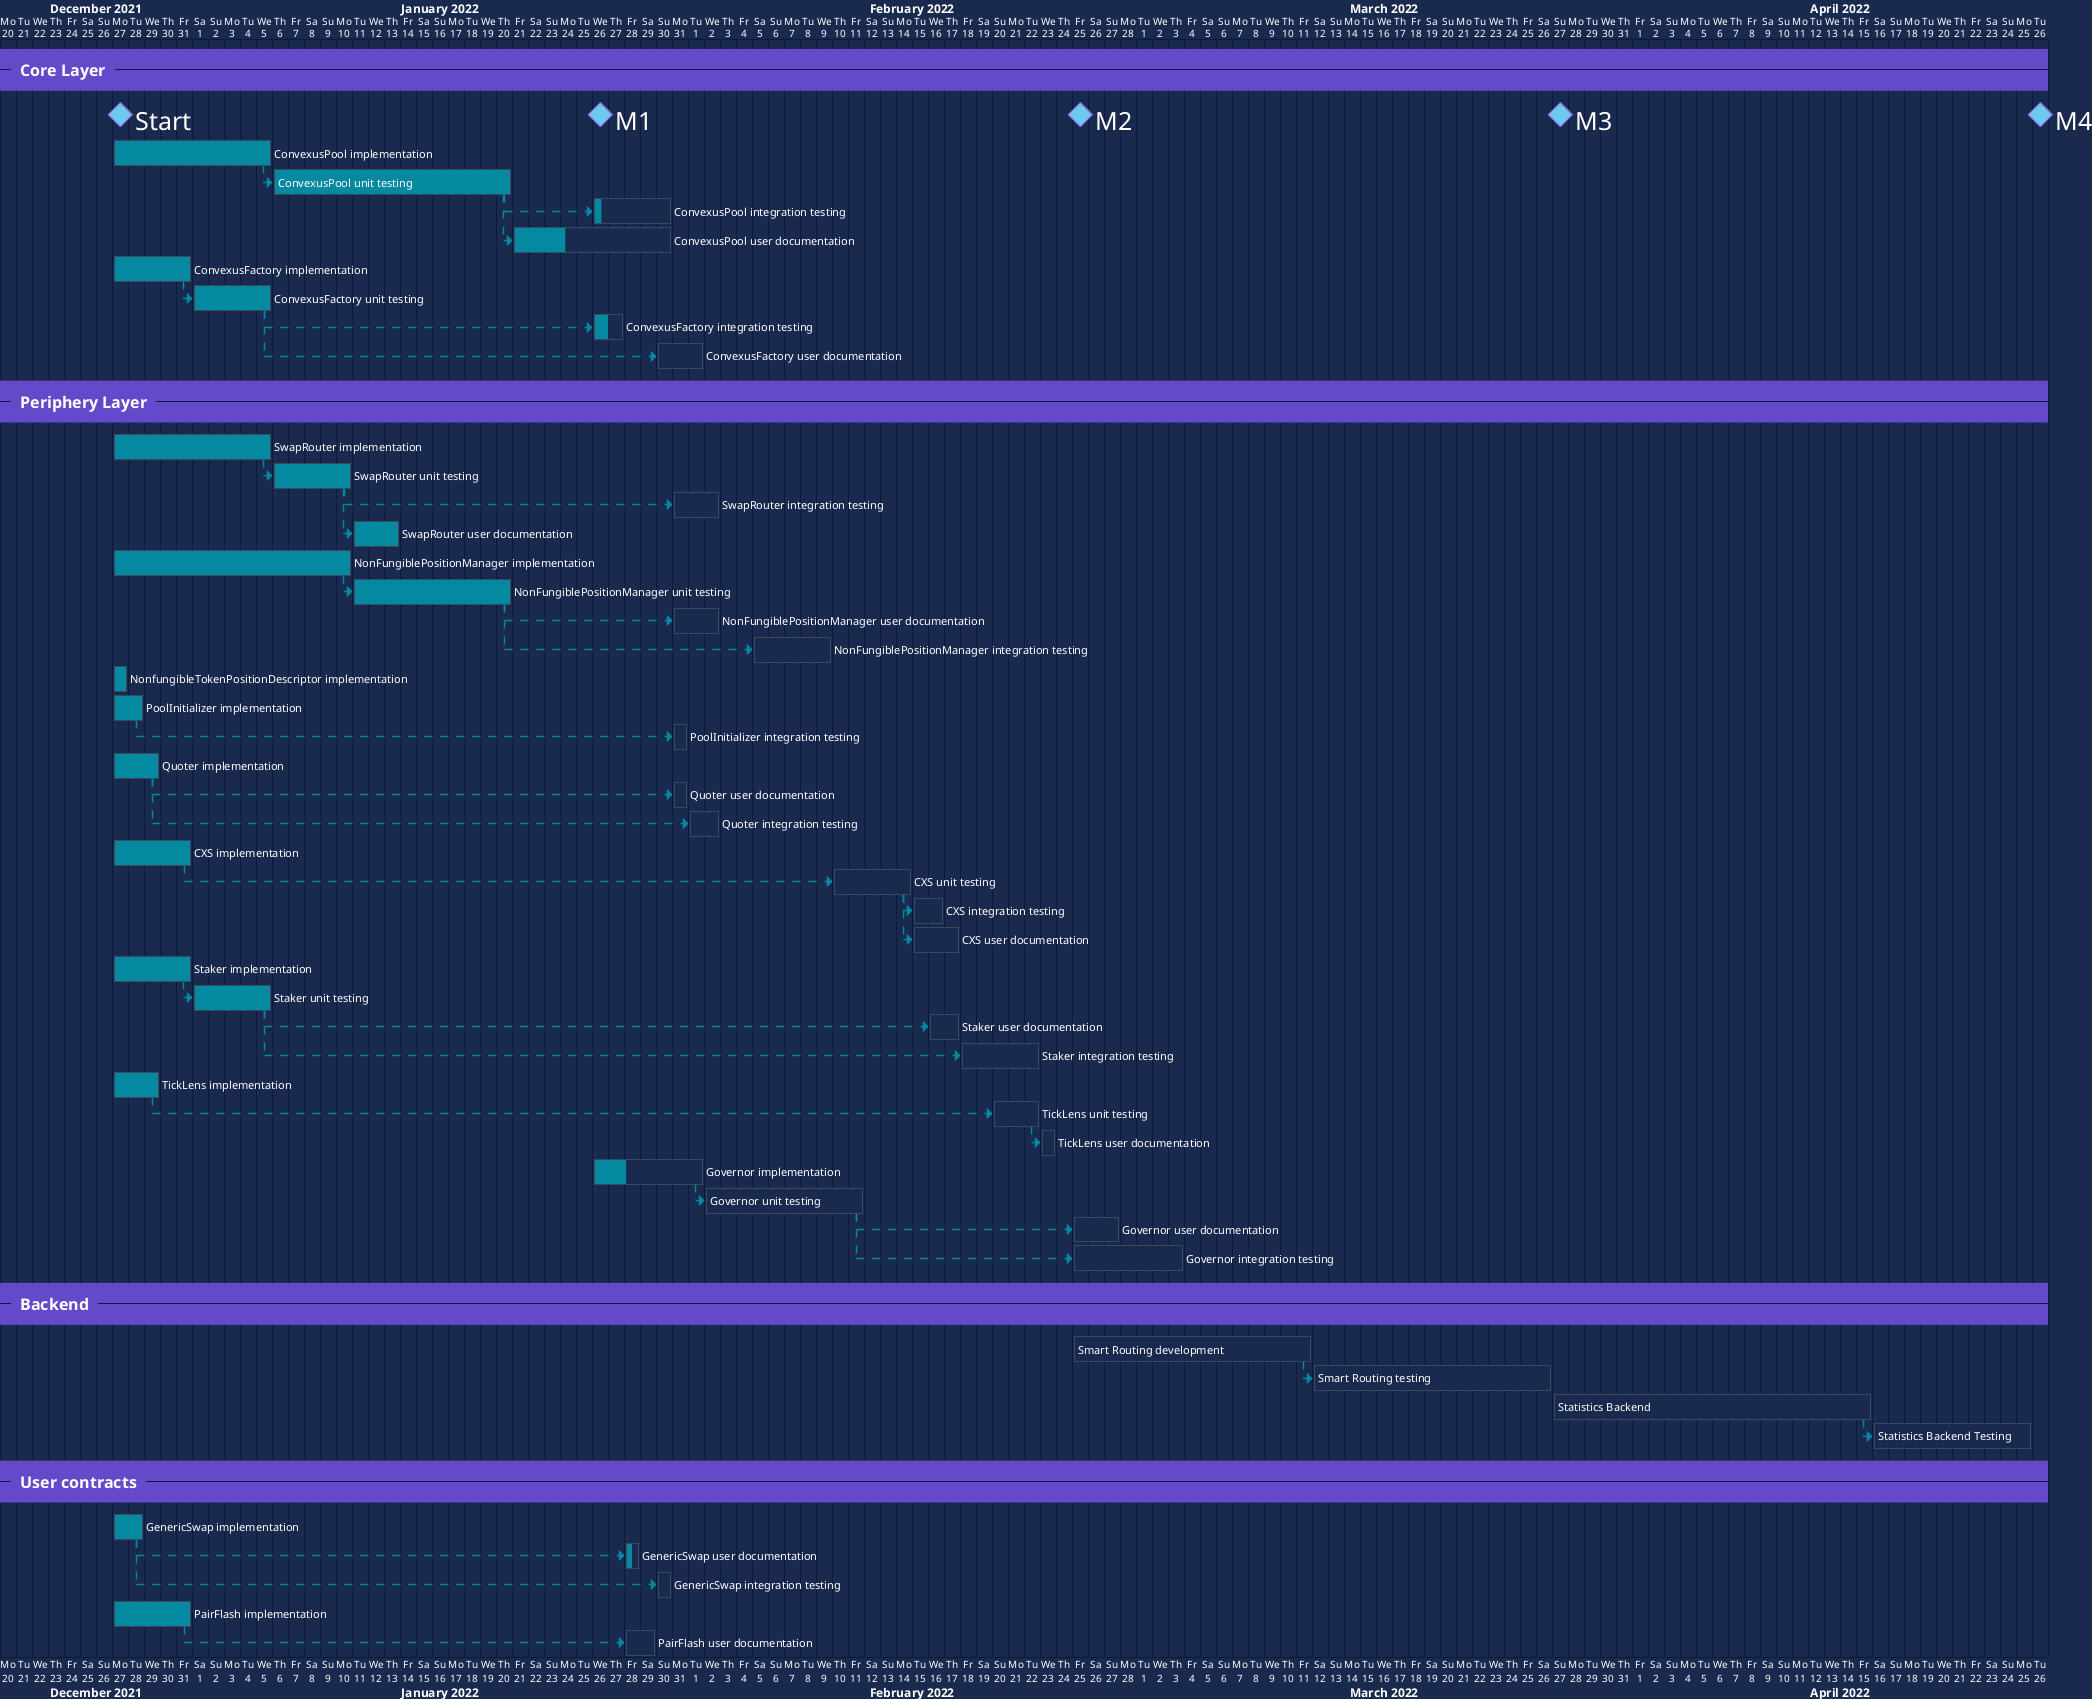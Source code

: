 @startgantt Convexus AMM implementation progress

Project starts the 20th of december 2021

<style>
ganttDiagram {
	FontColor White
	BackGroundColor #192a4e
	LineColor #091a3e

	task {
		Padding 5
		BackGroundColor #0589a0
		LineColor #394a5e
		ArrowColor #644aca
	}

	arrow {
		LineColor #0589a0
		LineStyle 8.0; 13.0
		LineThickness 3.0
	}

	separator {
		BackgroundColor #644aca
		LineStyle 8.0; 3.0
		LineColor #644aca
		LineThickness 1.0
		FontSize 16
		FontStyle bold
		Margin 10
		Padding 10
	}

	milestone {
		FontSize 25
		BackGroundColor #6ec9ee
		LineColor #9474f0
	}
}
</style>

-- Core Layer --

[Start] happens on 2021-12-27
[M1] happens on 2022-01-26 and displays on same row as [Start]
[M2] happens on 2022-02-25 and displays on same row as [Start]
[M3] happens on 2022-03-27 and displays on same row as [Start]
[M4] happens on 2022-04-26 and displays on same row as [Start]

' --- Pool --- 
[ConvexusPool implementation] lasts 10 days
[ConvexusPool implementation] is 100% completed
[ConvexusPool implementation] starts at 2021-12-27

[ConvexusPool unit testing] lasts 15 days
[ConvexusPool unit testing] starts at [ConvexusPool implementation]'s end
[ConvexusPool unit testing] is 100% completed

[ConvexusPool integration testing] lasts 5 days
[ConvexusPool integration testing] starts at [ConvexusPool unit testing]'s end
[ConvexusPool integration testing] starts at 2022-01-26
[ConvexusPool integration testing] is 10% completed

[ConvexusPool user documentation] lasts 10 days
[ConvexusPool user documentation] starts at [ConvexusPool unit testing]'s end
[ConvexusPool user documentation] is 33% completed

' --- Factory ---
[ConvexusFactory implementation] lasts 5 days
[ConvexusFactory implementation] is 100% completed
[ConvexusFactory implementation] starts at 2021-12-27

[ConvexusFactory unit testing] lasts 5 days
[ConvexusFactory unit testing] starts at [ConvexusFactory implementation]'s end
[ConvexusFactory unit testing] is 100% completed

[ConvexusFactory integration testing] lasts 2 days
[ConvexusFactory integration testing] starts at [ConvexusFactory unit testing]'s end
[ConvexusFactory integration testing] starts at 2022-01-26
[ConvexusFactory integration testing] is 50% completed

[ConvexusFactory user documentation] lasts 3 days
[ConvexusFactory user documentation] starts at [ConvexusFactory unit testing]'s end
[ConvexusFactory user documentation] starts at 2022-01-30
[ConvexusFactory user documentation] is 0% completed


-- Periphery Layer --

' --- SwapRouter --- 
[SwapRouter implementation] lasts 10 days
[SwapRouter implementation] is 100% completed
[SwapRouter implementation] starts at 2021-12-27

[SwapRouter unit testing] lasts 5 days
[SwapRouter unit testing] starts at [SwapRouter implementation]'s end
[SwapRouter unit testing] is 100% completed

[SwapRouter integration testing] lasts 3 days
[SwapRouter integration testing] starts at [SwapRouter unit testing]'s end
[SwapRouter integration testing] starts at 2022-01-31
[SwapRouter integration testing] is 0% completed

[SwapRouter user documentation] lasts 3 days
[SwapRouter user documentation] starts at [SwapRouter unit testing]'s end
[SwapRouter user documentation] is 100% completed


' --- NonFungiblePositionManager --- 
[NonFungiblePositionManager implementation] lasts 15 days
[NonFungiblePositionManager implementation] is 100% completed
[NonFungiblePositionManager implementation] starts at 2021-12-27

[NonFungiblePositionManager unit testing] lasts 10 days
[NonFungiblePositionManager unit testing] starts at [NonFungiblePositionManager implementation]'s end
[NonFungiblePositionManager unit testing] is 100% completed

[NonFungiblePositionManager user documentation] lasts 3 days
[NonFungiblePositionManager user documentation] starts after [NonFungiblePositionManager unit testing]'s end
[NonFungiblePositionManager user documentation] starts at 2022-01-31
[NonFungiblePositionManager user documentation] is 0% completed

[NonFungiblePositionManager integration testing] lasts 5 days
[NonFungiblePositionManager integration testing] starts after [NonFungiblePositionManager unit testing]'s end
[NonFungiblePositionManager integration testing] starts at 2022-02-05
[NonFungiblePositionManager integration testing] is 0% completed


' --- NonfungibleTokenPositionDescriptor --- 
[NonfungibleTokenPositionDescriptor implementation] lasts 1 days
[NonfungibleTokenPositionDescriptor implementation] is 100% completed
[NonfungibleTokenPositionDescriptor implementation] starts at 2021-12-27


' --- PoolInitializer --- 
[PoolInitializer implementation] lasts 2 days
[PoolInitializer implementation] is 100% completed
[PoolInitializer implementation] starts at 2021-12-27

[PoolInitializer integration testing] lasts 1 days
[PoolInitializer integration testing] starts at [PoolInitializer implementation]'s end
[PoolInitializer integration testing] starts at 2022-01-31
[PoolInitializer integration testing] is 0% completed

' --- Quoter --- 
[Quoter implementation] lasts 3 days
[Quoter implementation] is 100% completed
[Quoter implementation] starts at 2021-12-27

[Quoter user documentation] lasts 1 days
[Quoter user documentation] starts at [Quoter implementation]'s end
[Quoter user documentation] starts at 2022-01-31
[Quoter user documentation] is 0% completed

[Quoter integration testing] lasts 2 days
[Quoter integration testing] starts at [Quoter implementation]'s end
[Quoter integration testing] starts at 2022-02-01
[Quoter integration testing] is 0% completed

' --- CXS --- 
[CXS implementation] lasts 5 days
[CXS implementation] is 100% completed
[CXS implementation] starts at 2021-12-27

[CXS unit testing] lasts 5 days
[CXS unit testing] starts at [CXS implementation]'s end
[CXS unit testing] starts at 2022-02-10
[CXS unit testing] is 0% completed

[CXS integration testing] lasts 2 days
[CXS integration testing] starts at [CXS unit testing]'s end
[CXS integration testing] is 0% completed

[CXS user documentation] lasts 3 days
[CXS user documentation] starts at [CXS unit testing]'s end
[CXS user documentation] is 0% completed


' --- Staker --- 
[Staker implementation] lasts 5 days
[Staker implementation] is 100% completed
[Staker implementation] starts at 2021-12-27

[Staker unit testing] lasts 5 days
[Staker unit testing] starts at [Staker implementation]'s end
[Staker unit testing] is 100% completed

[Staker user documentation] lasts 2 days
[Staker user documentation] starts at [Staker unit testing]'s end
[Staker user documentation] starts at 2022-02-16
[Staker user documentation] is 0% completed

[Staker integration testing] lasts 5 days
[Staker integration testing] starts at [Staker unit testing]'s end
[Staker integration testing] starts at 2022-02-18
[Staker integration testing] is 0% completed

' --- TickLens --- 
[TickLens implementation] lasts 3 days
[TickLens implementation] is 100% completed
[TickLens implementation] starts at 2021-12-27

[TickLens unit testing] lasts 3 days
[TickLens unit testing] starts at [TickLens implementation]'s end
[TickLens unit testing] starts at 2022-02-20
[TickLens unit testing] is 0% completed

[TickLens user documentation] lasts 1 days
[TickLens user documentation] starts at [TickLens unit testing]'s end
[TickLens user documentation] is 0% completed


' --- Governor --- 
[Governor implementation] lasts 7 days
[Governor implementation] is 30% completed
[Governor implementation] starts at 2022-01-26

[Governor unit testing] lasts 10 days
[Governor unit testing] starts at [Governor implementation]'s end
[Governor unit testing] is 0% completed

[Governor user documentation] lasts 3 days
[Governor user documentation] starts at [Governor unit testing]'s end
[Governor user documentation] starts at 2022-02-25
[Governor user documentation] is 0% completed

[Governor integration testing] lasts 7 days
[Governor integration testing] starts at [Governor unit testing]'s end
[Governor integration testing] starts at 2022-02-25
[Governor integration testing] is 0% completed


-- Backend --

' --- Smart Routing --- 
[Smart Routing development] lasts 15 days
[Smart Routing development] starts at 2022-02-25
[Smart Routing development] is 0% completed

[Smart Routing testing] lasts 15 days
[Smart Routing testing] starts at [Smart Routing development]'s end
[Smart Routing testing] is 0% completed

' --- Statistics backend --- 
[Statistics Backend] lasts 20 days
[Statistics Backend] starts at 2022-03-27
[Statistics Backend] is 0% completed

[Statistics Backend Testing] lasts 10 days
[Statistics Backend Testing] starts at [Statistics Backend]'s end
[Statistics Backend Testing] is 0% completed


-- User contracts --


' --- GenericSwap --- 
[GenericSwap implementation] lasts 2 days
[GenericSwap implementation] is 100% completed
[GenericSwap implementation] starts at 2021-12-27

[GenericSwap user documentation] lasts 1 days
[GenericSwap user documentation] starts at [GenericSwap implementation]'s end
[GenericSwap user documentation] starts at 2022-01-28
[GenericSwap user documentation] is 50% completed

[GenericSwap integration testing] lasts 1 days
[GenericSwap integration testing] starts at [GenericSwap implementation]'s end
[GenericSwap integration testing] starts at 2022-01-30
[GenericSwap integration testing] is 0% completed


' --- PairFlash --- 
[PairFlash implementation] lasts 5 days
[PairFlash implementation] is 100% completed
[PairFlash implementation] starts at 2021-12-27

[PairFlash user documentation] lasts 2 days
[PairFlash user documentation] starts at [PairFlash implementation]'s end
[PairFlash user documentation] starts at 2022-01-28
[PairFlash user documentation] is 0% completed




@endgantt